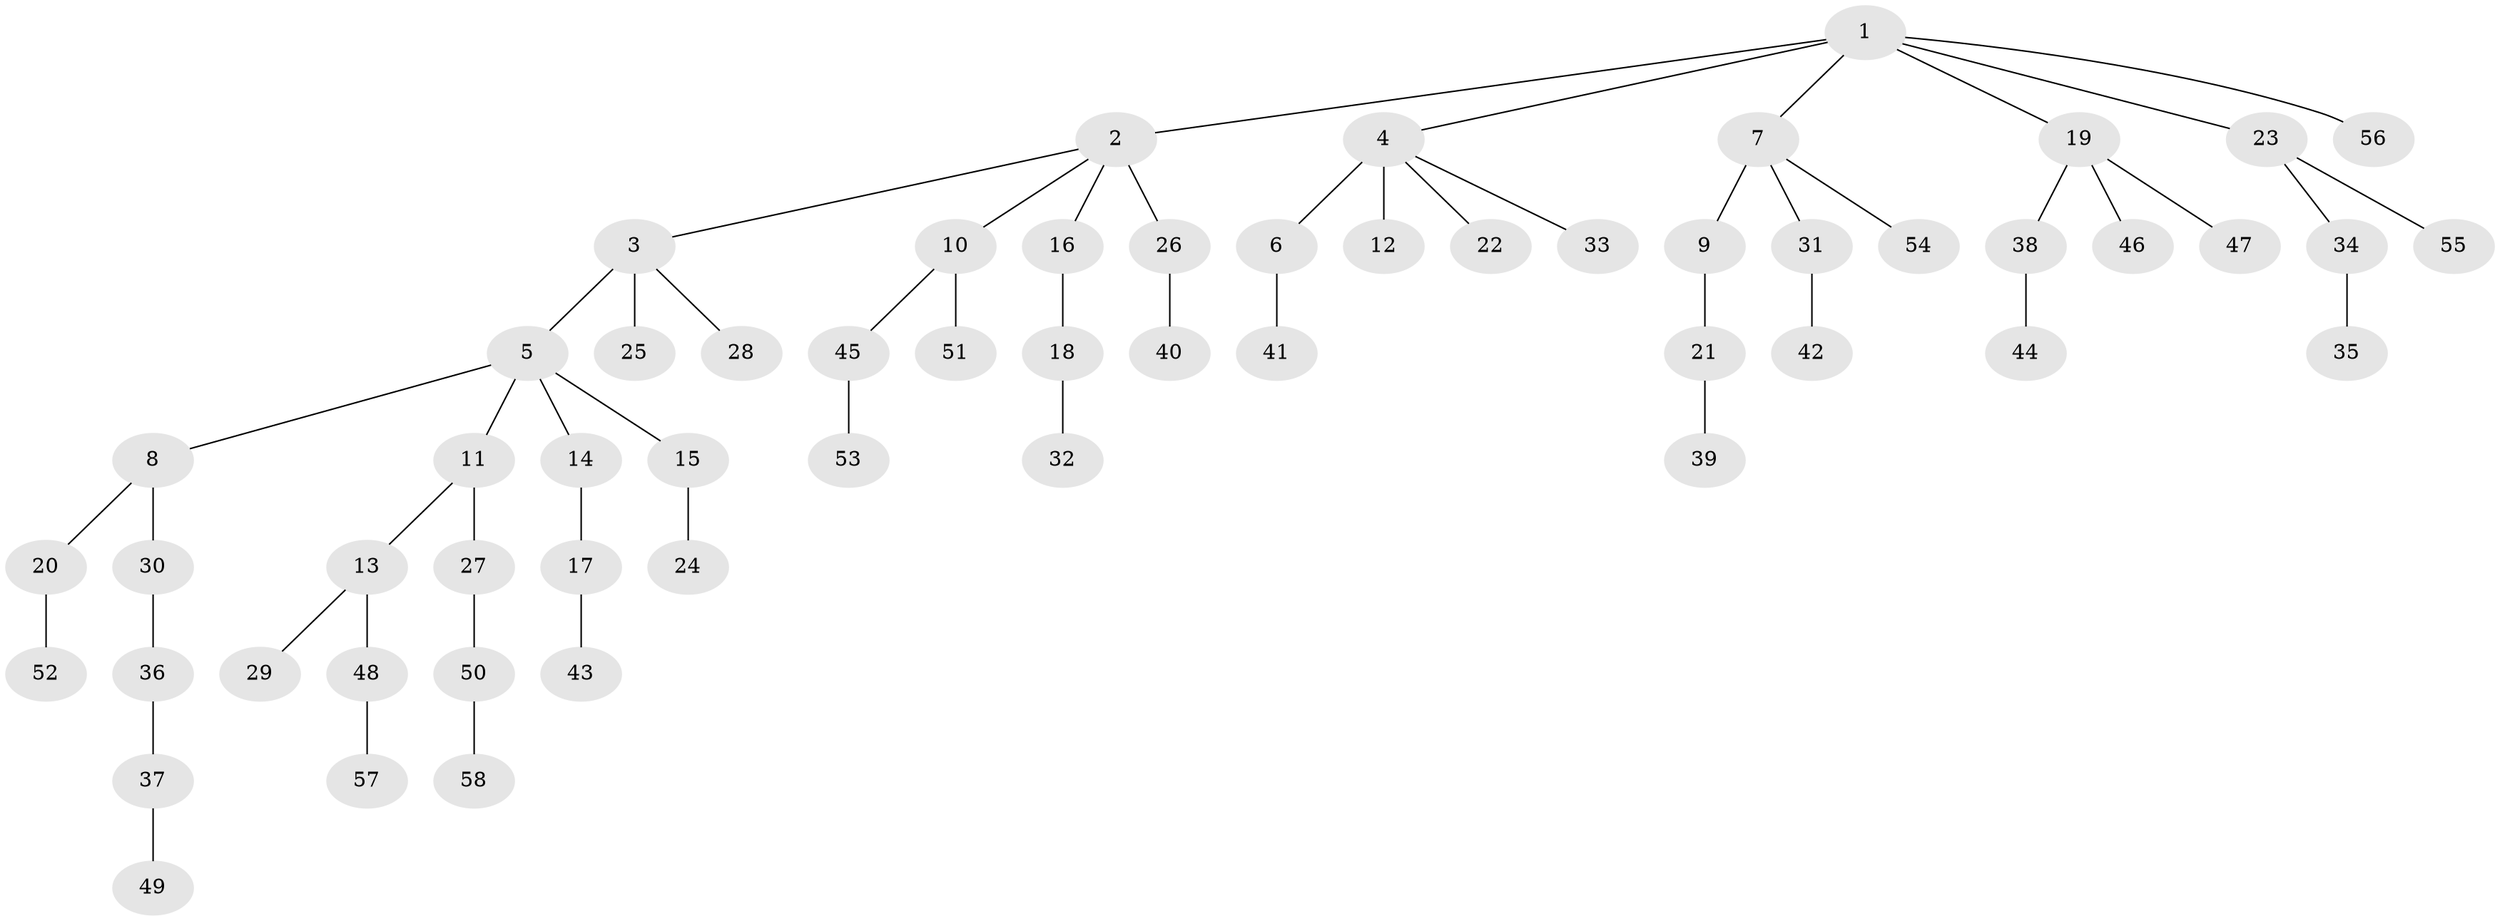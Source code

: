 // original degree distribution, {7: 0.017543859649122806, 5: 0.02631578947368421, 6: 0.008771929824561403, 10: 0.008771929824561403, 3: 0.07894736842105263, 2: 0.2807017543859649, 4: 0.07017543859649122, 1: 0.5087719298245614}
// Generated by graph-tools (version 1.1) at 2025/36/03/09/25 02:36:38]
// undirected, 58 vertices, 57 edges
graph export_dot {
graph [start="1"]
  node [color=gray90,style=filled];
  1;
  2;
  3;
  4;
  5;
  6;
  7;
  8;
  9;
  10;
  11;
  12;
  13;
  14;
  15;
  16;
  17;
  18;
  19;
  20;
  21;
  22;
  23;
  24;
  25;
  26;
  27;
  28;
  29;
  30;
  31;
  32;
  33;
  34;
  35;
  36;
  37;
  38;
  39;
  40;
  41;
  42;
  43;
  44;
  45;
  46;
  47;
  48;
  49;
  50;
  51;
  52;
  53;
  54;
  55;
  56;
  57;
  58;
  1 -- 2 [weight=1.0];
  1 -- 4 [weight=1.0];
  1 -- 7 [weight=1.0];
  1 -- 19 [weight=1.0];
  1 -- 23 [weight=1.0];
  1 -- 56 [weight=1.0];
  2 -- 3 [weight=1.0];
  2 -- 10 [weight=1.0];
  2 -- 16 [weight=1.0];
  2 -- 26 [weight=2.0];
  3 -- 5 [weight=2.0];
  3 -- 25 [weight=1.0];
  3 -- 28 [weight=1.0];
  4 -- 6 [weight=1.0];
  4 -- 12 [weight=5.0];
  4 -- 22 [weight=1.0];
  4 -- 33 [weight=1.0];
  5 -- 8 [weight=1.0];
  5 -- 11 [weight=1.0];
  5 -- 14 [weight=1.0];
  5 -- 15 [weight=1.0];
  6 -- 41 [weight=1.0];
  7 -- 9 [weight=3.0];
  7 -- 31 [weight=1.0];
  7 -- 54 [weight=1.0];
  8 -- 20 [weight=1.0];
  8 -- 30 [weight=1.0];
  9 -- 21 [weight=1.0];
  10 -- 45 [weight=1.0];
  10 -- 51 [weight=1.0];
  11 -- 13 [weight=1.0];
  11 -- 27 [weight=1.0];
  13 -- 29 [weight=1.0];
  13 -- 48 [weight=1.0];
  14 -- 17 [weight=2.0];
  15 -- 24 [weight=1.0];
  16 -- 18 [weight=1.0];
  17 -- 43 [weight=1.0];
  18 -- 32 [weight=1.0];
  19 -- 38 [weight=1.0];
  19 -- 46 [weight=1.0];
  19 -- 47 [weight=1.0];
  20 -- 52 [weight=1.0];
  21 -- 39 [weight=1.0];
  23 -- 34 [weight=1.0];
  23 -- 55 [weight=1.0];
  26 -- 40 [weight=1.0];
  27 -- 50 [weight=1.0];
  30 -- 36 [weight=1.0];
  31 -- 42 [weight=1.0];
  34 -- 35 [weight=1.0];
  36 -- 37 [weight=5.0];
  37 -- 49 [weight=1.0];
  38 -- 44 [weight=1.0];
  45 -- 53 [weight=1.0];
  48 -- 57 [weight=1.0];
  50 -- 58 [weight=1.0];
}
